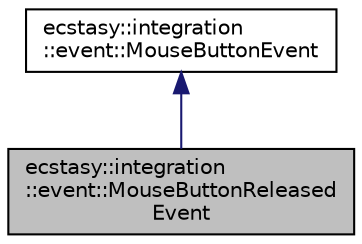 digraph "ecstasy::integration::event::MouseButtonReleasedEvent"
{
 // LATEX_PDF_SIZE
  edge [fontname="Helvetica",fontsize="10",labelfontname="Helvetica",labelfontsize="10"];
  node [fontname="Helvetica",fontsize="10",shape=record];
  Node1 [label="ecstasy::integration\l::event::MouseButtonReleased\lEvent",height=0.2,width=0.4,color="black", fillcolor="grey75", style="filled", fontcolor="black",tooltip="Event describing when a mouse button is released."];
  Node2 -> Node1 [dir="back",color="midnightblue",fontsize="10",style="solid",fontname="Helvetica"];
  Node2 [label="ecstasy::integration\l::event::MouseButtonEvent",height=0.2,width=0.4,color="black", fillcolor="white", style="filled",URL="$structecstasy_1_1integration_1_1event_1_1_mouse_button_event.html",tooltip="Event describing when a mouse button is pressed or released."];
}
